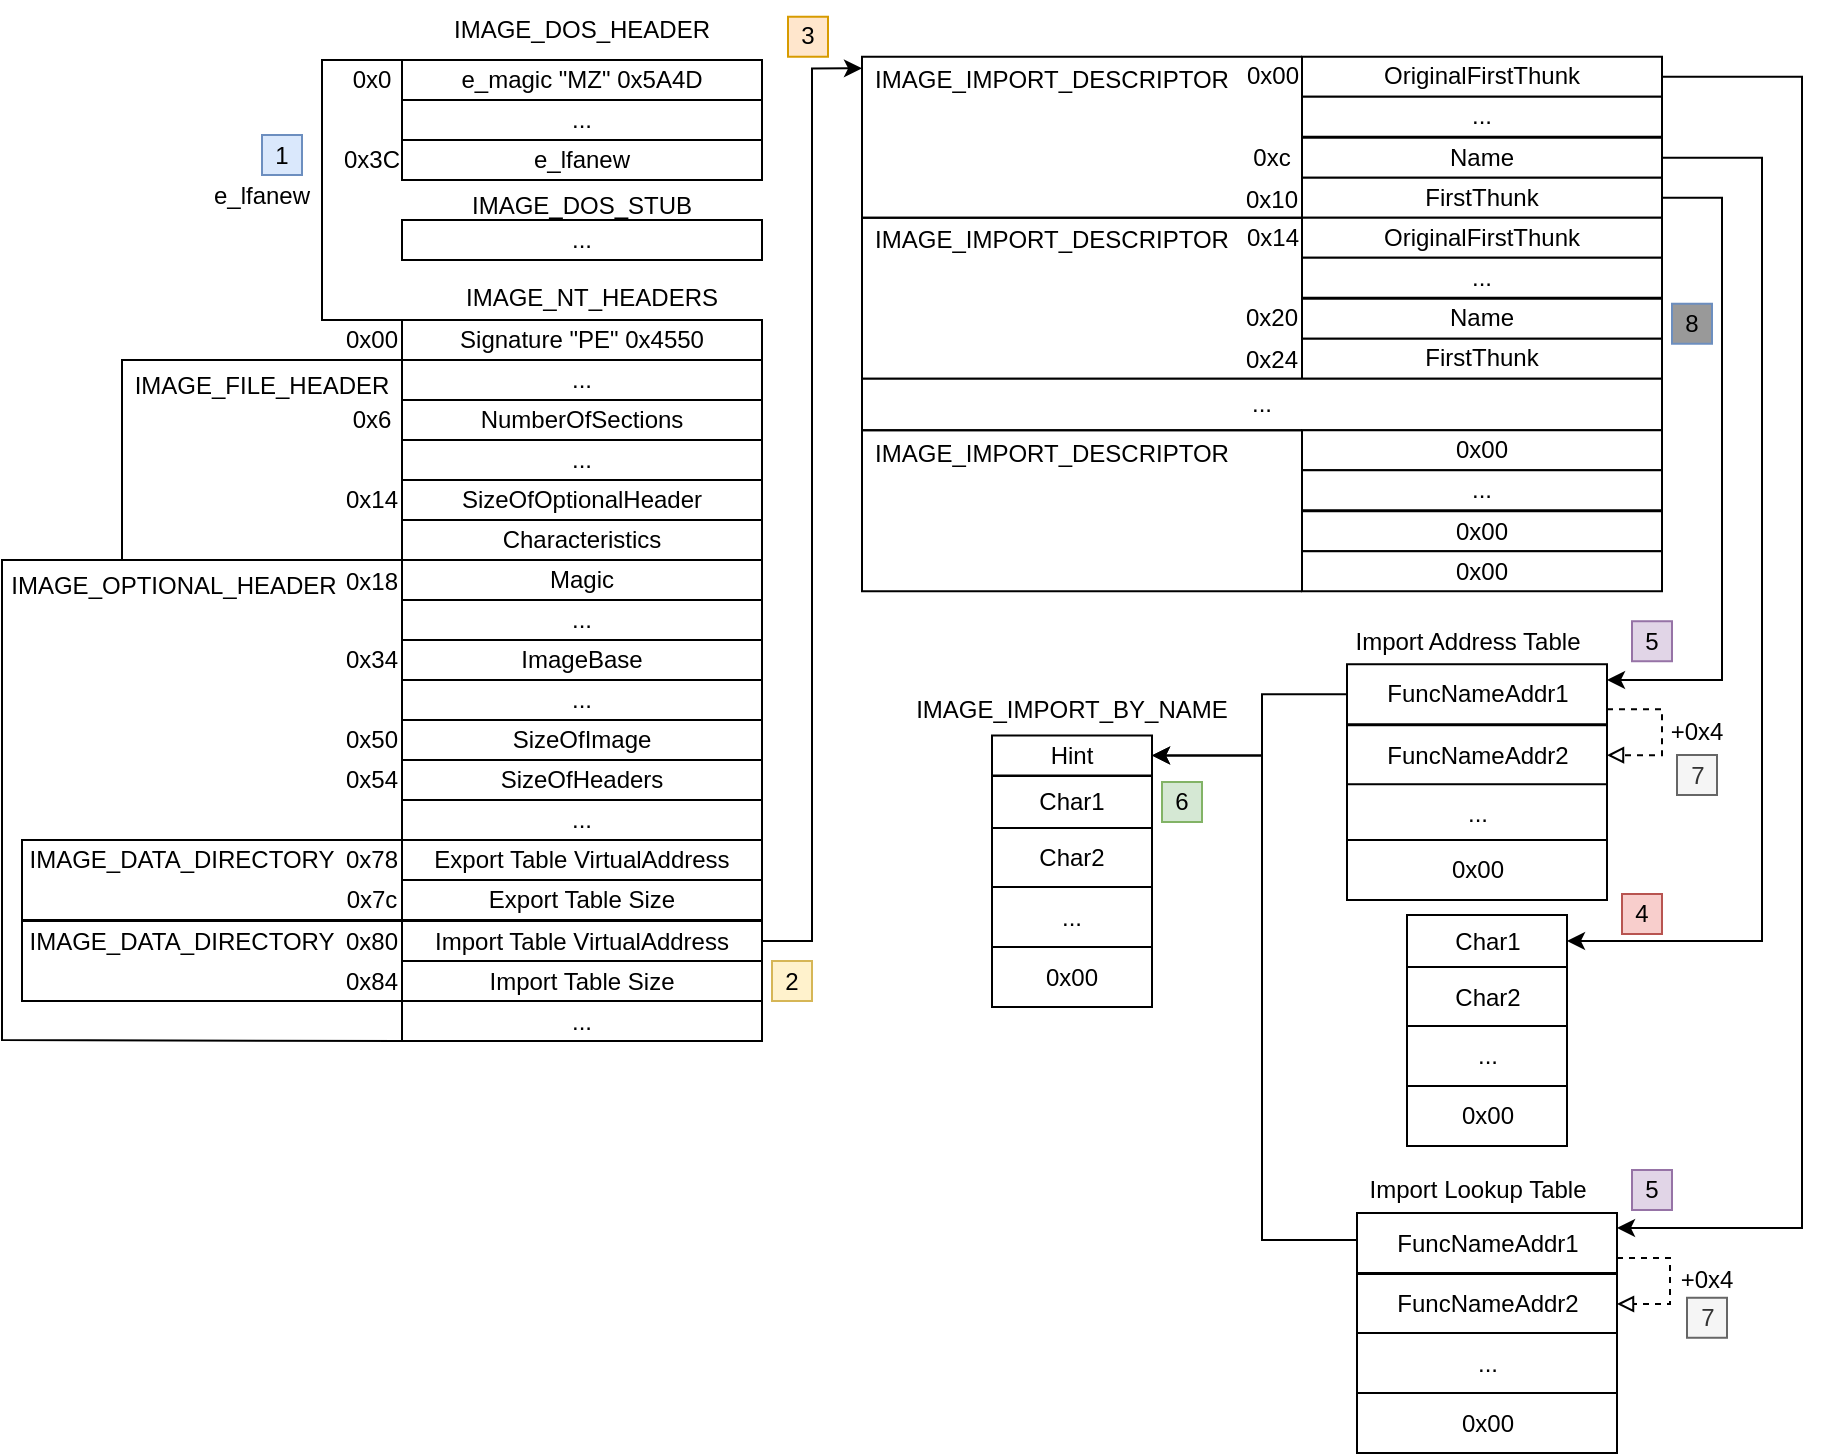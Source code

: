 <mxfile version="22.1.7" type="onedrive">
  <diagram name="Page-1" id="iaWcJhKdrhirkMaxKd2l">
    <mxGraphModel grid="1" page="1" gridSize="10" guides="1" tooltips="1" connect="1" arrows="1" fold="1" pageScale="1" pageWidth="827" pageHeight="1169" math="0" shadow="0">
      <root>
        <mxCell id="0" />
        <mxCell id="1" parent="0" />
        <mxCell id="RPEUt30MXAKX7aW0khqZ-259" value="Signature &quot;PE&quot; 0x4550" style="rounded=0;whiteSpace=wrap;html=1;" vertex="1" parent="1">
          <mxGeometry x="200" y="440" width="180" height="20" as="geometry" />
        </mxCell>
        <mxCell id="RPEUt30MXAKX7aW0khqZ-260" value="..." style="rounded=0;whiteSpace=wrap;html=1;" vertex="1" parent="1">
          <mxGeometry x="200" y="460" width="180" height="20" as="geometry" />
        </mxCell>
        <mxCell id="RPEUt30MXAKX7aW0khqZ-264" value="0x18" style="text;html=1;strokeColor=none;fillColor=none;align=center;verticalAlign=middle;whiteSpace=wrap;rounded=0;" vertex="1" parent="1">
          <mxGeometry x="170" y="558.5" width="30" height="25" as="geometry" />
        </mxCell>
        <mxCell id="RPEUt30MXAKX7aW0khqZ-270" value="IMAGE_DOS_HEADER" style="text;html=1;strokeColor=none;fillColor=none;align=center;verticalAlign=middle;whiteSpace=wrap;rounded=0;" vertex="1" parent="1">
          <mxGeometry x="230" y="280" width="120" height="30" as="geometry" />
        </mxCell>
        <mxCell id="RPEUt30MXAKX7aW0khqZ-367" value="e_lfanew" style="text;html=1;strokeColor=none;fillColor=none;align=center;verticalAlign=middle;whiteSpace=wrap;rounded=0;" vertex="1" parent="1">
          <mxGeometry x="100" y="367.5" width="60" height="20" as="geometry" />
        </mxCell>
        <mxCell id="RPEUt30MXAKX7aW0khqZ-401" value="" style="rounded=0;whiteSpace=wrap;html=1;" vertex="1" parent="1">
          <mxGeometry x="200" y="310" width="180" height="20" as="geometry" />
        </mxCell>
        <mxCell id="RPEUt30MXAKX7aW0khqZ-402" value="..." style="rounded=0;whiteSpace=wrap;html=1;" vertex="1" parent="1">
          <mxGeometry x="200" y="330" width="180" height="20" as="geometry" />
        </mxCell>
        <mxCell id="RPEUt30MXAKX7aW0khqZ-403" value="e_lfanew" style="rounded=0;whiteSpace=wrap;html=1;" vertex="1" parent="1">
          <mxGeometry x="200" y="350" width="180" height="20" as="geometry" />
        </mxCell>
        <mxCell id="RPEUt30MXAKX7aW0khqZ-404" value="0x3C" style="text;html=1;strokeColor=none;fillColor=none;align=center;verticalAlign=middle;whiteSpace=wrap;rounded=0;" vertex="1" parent="1">
          <mxGeometry x="170" y="347.5" width="30" height="25" as="geometry" />
        </mxCell>
        <mxCell id="RPEUt30MXAKX7aW0khqZ-405" value="e_magic &quot;MZ&quot; 0x5A4D" style="rounded=0;whiteSpace=wrap;html=1;" vertex="1" parent="1">
          <mxGeometry x="200" y="310" width="180" height="20" as="geometry" />
        </mxCell>
        <mxCell id="RPEUt30MXAKX7aW0khqZ-406" value="0x0" style="text;html=1;strokeColor=none;fillColor=none;align=center;verticalAlign=middle;whiteSpace=wrap;rounded=0;" vertex="1" parent="1">
          <mxGeometry x="170" y="310" width="30" height="20" as="geometry" />
        </mxCell>
        <mxCell id="RPEUt30MXAKX7aW0khqZ-407" value="IMAGE_NT_HEADERS" style="text;html=1;strokeColor=none;fillColor=none;align=center;verticalAlign=middle;whiteSpace=wrap;rounded=0;" vertex="1" parent="1">
          <mxGeometry x="235" y="420" width="120" height="18" as="geometry" />
        </mxCell>
        <mxCell id="RPEUt30MXAKX7aW0khqZ-411" value="" style="endArrow=none;html=1;rounded=0;exitX=0;exitY=0;exitDx=0;exitDy=0;entryX=0;entryY=0;entryDx=0;entryDy=0;" edge="1" parent="1" source="RPEUt30MXAKX7aW0khqZ-405" target="RPEUt30MXAKX7aW0khqZ-259">
          <mxGeometry width="50" height="50" relative="1" as="geometry">
            <mxPoint x="390" y="500" as="sourcePoint" />
            <mxPoint x="200" y="400" as="targetPoint" />
            <Array as="points">
              <mxPoint x="160" y="310" />
              <mxPoint x="160" y="440" />
            </Array>
          </mxGeometry>
        </mxCell>
        <mxCell id="RPEUt30MXAKX7aW0khqZ-412" value="IMAGE_DOS_STUB" style="text;html=1;strokeColor=none;fillColor=none;align=center;verticalAlign=middle;whiteSpace=wrap;rounded=0;" vertex="1" parent="1">
          <mxGeometry x="225" y="367.5" width="130" height="30" as="geometry" />
        </mxCell>
        <mxCell id="RPEUt30MXAKX7aW0khqZ-413" value="..." style="rounded=0;whiteSpace=wrap;html=1;" vertex="1" parent="1">
          <mxGeometry x="200" y="390" width="180" height="20" as="geometry" />
        </mxCell>
        <mxCell id="RPEUt30MXAKX7aW0khqZ-415" value="0x00" style="text;html=1;strokeColor=none;fillColor=none;align=center;verticalAlign=middle;whiteSpace=wrap;rounded=0;" vertex="1" parent="1">
          <mxGeometry x="170" y="440" width="30" height="20" as="geometry" />
        </mxCell>
        <mxCell id="RPEUt30MXAKX7aW0khqZ-417" value="..." style="rounded=0;whiteSpace=wrap;html=1;" vertex="1" parent="1">
          <mxGeometry x="200" y="500" width="180" height="20" as="geometry" />
        </mxCell>
        <mxCell id="RPEUt30MXAKX7aW0khqZ-418" value="NumberOfSections" style="rounded=0;whiteSpace=wrap;html=1;" vertex="1" parent="1">
          <mxGeometry x="200" y="480" width="180" height="20" as="geometry" />
        </mxCell>
        <mxCell id="RPEUt30MXAKX7aW0khqZ-419" value="SizeOfOptionalHeader" style="rounded=0;whiteSpace=wrap;html=1;" vertex="1" parent="1">
          <mxGeometry x="200" y="520" width="180" height="20" as="geometry" />
        </mxCell>
        <mxCell id="RPEUt30MXAKX7aW0khqZ-420" value="Characteristics" style="rounded=0;whiteSpace=wrap;html=1;" vertex="1" parent="1">
          <mxGeometry x="200" y="540" width="180" height="20" as="geometry" />
        </mxCell>
        <mxCell id="RPEUt30MXAKX7aW0khqZ-421" value="" style="endArrow=none;html=1;rounded=0;exitX=0;exitY=0;exitDx=0;exitDy=0;entryX=0;entryY=1;entryDx=0;entryDy=0;" edge="1" parent="1" target="RPEUt30MXAKX7aW0khqZ-420">
          <mxGeometry width="50" height="50" relative="1" as="geometry">
            <mxPoint x="200" y="460" as="sourcePoint" />
            <mxPoint x="200" y="590" as="targetPoint" />
            <Array as="points">
              <mxPoint x="60" y="460" />
              <mxPoint x="60" y="560" />
            </Array>
          </mxGeometry>
        </mxCell>
        <mxCell id="RPEUt30MXAKX7aW0khqZ-425" value="IMAGE_FILE_HEADER" style="text;html=1;strokeColor=none;fillColor=none;align=center;verticalAlign=middle;whiteSpace=wrap;rounded=0;" vertex="1" parent="1">
          <mxGeometry x="65" y="460" width="130" height="25" as="geometry" />
        </mxCell>
        <mxCell id="RPEUt30MXAKX7aW0khqZ-427" value="0x6" style="text;html=1;strokeColor=none;fillColor=none;align=center;verticalAlign=middle;whiteSpace=wrap;rounded=0;" vertex="1" parent="1">
          <mxGeometry x="170" y="480" width="30" height="20" as="geometry" />
        </mxCell>
        <mxCell id="RPEUt30MXAKX7aW0khqZ-428" value="0x14" style="text;html=1;strokeColor=none;fillColor=none;align=center;verticalAlign=middle;whiteSpace=wrap;rounded=0;" vertex="1" parent="1">
          <mxGeometry x="170" y="520" width="30" height="20" as="geometry" />
        </mxCell>
        <mxCell id="RPEUt30MXAKX7aW0khqZ-429" value="Magic" style="rounded=0;whiteSpace=wrap;html=1;" vertex="1" parent="1">
          <mxGeometry x="200" y="560" width="180" height="20" as="geometry" />
        </mxCell>
        <mxCell id="RPEUt30MXAKX7aW0khqZ-430" value="" style="endArrow=none;html=1;rounded=0;exitX=0;exitY=0;exitDx=0;exitDy=0;entryX=0;entryY=1;entryDx=0;entryDy=0;" edge="1" parent="1" target="RPEUt30MXAKX7aW0khqZ-454">
          <mxGeometry width="50" height="50" relative="1" as="geometry">
            <mxPoint x="200" y="560" as="sourcePoint" />
            <mxPoint x="200.0" y="900.5" as="targetPoint" />
            <Array as="points">
              <mxPoint y="560" />
              <mxPoint y="800" />
            </Array>
          </mxGeometry>
        </mxCell>
        <mxCell id="RPEUt30MXAKX7aW0khqZ-431" value="IMAGE_OPTIONAL_HEADER" style="text;html=1;strokeColor=none;fillColor=none;align=center;verticalAlign=middle;whiteSpace=wrap;rounded=0;" vertex="1" parent="1">
          <mxGeometry x="6" y="560" width="160" height="25" as="geometry" />
        </mxCell>
        <mxCell id="RPEUt30MXAKX7aW0khqZ-432" value="..." style="rounded=0;whiteSpace=wrap;html=1;" vertex="1" parent="1">
          <mxGeometry x="200" y="580" width="180" height="20" as="geometry" />
        </mxCell>
        <mxCell id="RPEUt30MXAKX7aW0khqZ-433" value="ImageBase" style="rounded=0;whiteSpace=wrap;html=1;" vertex="1" parent="1">
          <mxGeometry x="200" y="600" width="180" height="20" as="geometry" />
        </mxCell>
        <mxCell id="RPEUt30MXAKX7aW0khqZ-434" value="0x34" style="text;html=1;strokeColor=none;fillColor=none;align=center;verticalAlign=middle;whiteSpace=wrap;rounded=0;" vertex="1" parent="1">
          <mxGeometry x="170" y="597.5" width="30" height="25" as="geometry" />
        </mxCell>
        <mxCell id="RPEUt30MXAKX7aW0khqZ-435" value="..." style="rounded=0;whiteSpace=wrap;html=1;" vertex="1" parent="1">
          <mxGeometry x="200" y="620" width="180" height="20" as="geometry" />
        </mxCell>
        <mxCell id="RPEUt30MXAKX7aW0khqZ-436" value="SizeOfImage" style="rounded=0;whiteSpace=wrap;html=1;" vertex="1" parent="1">
          <mxGeometry x="200" y="640" width="180" height="20" as="geometry" />
        </mxCell>
        <mxCell id="RPEUt30MXAKX7aW0khqZ-437" value="SizeOfHeaders" style="rounded=0;whiteSpace=wrap;html=1;" vertex="1" parent="1">
          <mxGeometry x="200" y="660" width="180" height="20" as="geometry" />
        </mxCell>
        <mxCell id="RPEUt30MXAKX7aW0khqZ-438" value="0x50" style="text;html=1;strokeColor=none;fillColor=none;align=center;verticalAlign=middle;whiteSpace=wrap;rounded=0;" vertex="1" parent="1">
          <mxGeometry x="170" y="637.5" width="30" height="25" as="geometry" />
        </mxCell>
        <mxCell id="RPEUt30MXAKX7aW0khqZ-439" value="0x54" style="text;html=1;strokeColor=none;fillColor=none;align=center;verticalAlign=middle;whiteSpace=wrap;rounded=0;" vertex="1" parent="1">
          <mxGeometry x="170" y="657.5" width="30" height="25" as="geometry" />
        </mxCell>
        <mxCell id="RPEUt30MXAKX7aW0khqZ-441" value="..." style="rounded=0;whiteSpace=wrap;html=1;" vertex="1" parent="1">
          <mxGeometry x="200" y="680" width="180" height="20" as="geometry" />
        </mxCell>
        <mxCell id="RPEUt30MXAKX7aW0khqZ-442" value="Export Table VirtualAddress" style="rounded=0;whiteSpace=wrap;html=1;" vertex="1" parent="1">
          <mxGeometry x="200" y="700" width="180" height="20" as="geometry" />
        </mxCell>
        <mxCell id="RPEUt30MXAKX7aW0khqZ-443" value="Export Table&amp;nbsp;Size" style="rounded=0;whiteSpace=wrap;html=1;" vertex="1" parent="1">
          <mxGeometry x="200" y="720" width="180" height="20" as="geometry" />
        </mxCell>
        <mxCell id="RPEUt30MXAKX7aW0khqZ-444" value="IMAGE_DATA_DIRECTORY" style="text;html=1;strokeColor=none;fillColor=none;align=center;verticalAlign=middle;whiteSpace=wrap;rounded=0;" vertex="1" parent="1">
          <mxGeometry x="10" y="695" width="160" height="30" as="geometry" />
        </mxCell>
        <mxCell id="RPEUt30MXAKX7aW0khqZ-445" value="" style="endArrow=none;html=1;rounded=0;exitX=0;exitY=1;exitDx=0;exitDy=0;entryX=0;entryY=1;entryDx=0;entryDy=0;" edge="1" parent="1" source="RPEUt30MXAKX7aW0khqZ-441" target="RPEUt30MXAKX7aW0khqZ-443">
          <mxGeometry width="50" height="50" relative="1" as="geometry">
            <mxPoint x="290" y="650" as="sourcePoint" />
            <mxPoint x="200" y="900" as="targetPoint" />
            <Array as="points">
              <mxPoint x="10" y="700" />
              <mxPoint x="10" y="740" />
            </Array>
          </mxGeometry>
        </mxCell>
        <mxCell id="RPEUt30MXAKX7aW0khqZ-446" value="0x78" style="text;html=1;strokeColor=none;fillColor=none;align=center;verticalAlign=middle;whiteSpace=wrap;rounded=0;" vertex="1" parent="1">
          <mxGeometry x="170" y="697.5" width="30" height="25" as="geometry" />
        </mxCell>
        <mxCell id="RPEUt30MXAKX7aW0khqZ-447" value="0x7c" style="text;html=1;strokeColor=none;fillColor=none;align=center;verticalAlign=middle;whiteSpace=wrap;rounded=0;" vertex="1" parent="1">
          <mxGeometry x="170" y="717.5" width="30" height="25" as="geometry" />
        </mxCell>
        <mxCell id="FQel6-8f5F8m7YJXMjP5-115" style="edgeStyle=orthogonalEdgeStyle;rounded=0;orthogonalLoop=1;jettySize=auto;html=1;exitX=1;exitY=0.5;exitDx=0;exitDy=0;entryX=0;entryY=0.25;entryDx=0;entryDy=0;" edge="1" parent="1" source="RPEUt30MXAKX7aW0khqZ-449" target="RPEUt30MXAKX7aW0khqZ-473">
          <mxGeometry relative="1" as="geometry" />
        </mxCell>
        <mxCell id="RPEUt30MXAKX7aW0khqZ-449" value="Import Table VirtualAddress" style="rounded=0;whiteSpace=wrap;html=1;" vertex="1" parent="1">
          <mxGeometry x="200" y="740.5" width="180" height="20" as="geometry" />
        </mxCell>
        <mxCell id="RPEUt30MXAKX7aW0khqZ-450" value="Import Table&amp;nbsp;Size" style="rounded=0;whiteSpace=wrap;html=1;" vertex="1" parent="1">
          <mxGeometry x="200" y="760.5" width="180" height="20" as="geometry" />
        </mxCell>
        <mxCell id="RPEUt30MXAKX7aW0khqZ-451" value="0x80" style="text;html=1;strokeColor=none;fillColor=none;align=center;verticalAlign=middle;whiteSpace=wrap;rounded=0;" vertex="1" parent="1">
          <mxGeometry x="170" y="738" width="30" height="25" as="geometry" />
        </mxCell>
        <mxCell id="RPEUt30MXAKX7aW0khqZ-452" value="0x84" style="text;html=1;strokeColor=none;fillColor=none;align=center;verticalAlign=middle;whiteSpace=wrap;rounded=0;" vertex="1" parent="1">
          <mxGeometry x="170" y="758" width="30" height="25" as="geometry" />
        </mxCell>
        <mxCell id="RPEUt30MXAKX7aW0khqZ-454" value="..." style="rounded=0;whiteSpace=wrap;html=1;" vertex="1" parent="1">
          <mxGeometry x="200" y="780.5" width="180" height="20" as="geometry" />
        </mxCell>
        <mxCell id="RPEUt30MXAKX7aW0khqZ-466" value="IMAGE_DATA_DIRECTORY" style="text;html=1;strokeColor=none;fillColor=none;align=center;verticalAlign=middle;whiteSpace=wrap;rounded=0;" vertex="1" parent="1">
          <mxGeometry x="10" y="735.5" width="160" height="30" as="geometry" />
        </mxCell>
        <mxCell id="RPEUt30MXAKX7aW0khqZ-467" value="" style="endArrow=none;html=1;rounded=0;exitX=0;exitY=1;exitDx=0;exitDy=0;entryX=0;entryY=1;entryDx=0;entryDy=0;" edge="1" parent="1">
          <mxGeometry width="50" height="50" relative="1" as="geometry">
            <mxPoint x="200" y="740.5" as="sourcePoint" />
            <mxPoint x="200" y="780.5" as="targetPoint" />
            <Array as="points">
              <mxPoint x="10" y="740.5" />
              <mxPoint x="10" y="780.5" />
            </Array>
          </mxGeometry>
        </mxCell>
        <mxCell id="FQel6-8f5F8m7YJXMjP5-104" style="edgeStyle=orthogonalEdgeStyle;rounded=0;orthogonalLoop=1;jettySize=auto;html=1;exitX=1;exitY=0.5;exitDx=0;exitDy=0;entryX=1;entryY=0.25;entryDx=0;entryDy=0;" edge="1" parent="1" source="RPEUt30MXAKX7aW0khqZ-474" target="FQel6-8f5F8m7YJXMjP5-95">
          <mxGeometry relative="1" as="geometry">
            <Array as="points">
              <mxPoint x="900" y="318" />
              <mxPoint x="900" y="894" />
            </Array>
          </mxGeometry>
        </mxCell>
        <mxCell id="RPEUt30MXAKX7aW0khqZ-474" value="OriginalFirstThunk" style="rounded=0;whiteSpace=wrap;html=1;" vertex="1" parent="1">
          <mxGeometry x="650" y="308.37" width="180" height="20" as="geometry" />
        </mxCell>
        <mxCell id="FQel6-8f5F8m7YJXMjP5-105" style="edgeStyle=orthogonalEdgeStyle;rounded=0;orthogonalLoop=1;jettySize=auto;html=1;exitX=1;exitY=0.5;exitDx=0;exitDy=0;entryX=1;entryY=0.5;entryDx=0;entryDy=0;" edge="1" parent="1" source="RPEUt30MXAKX7aW0khqZ-475" target="FQel6-8f5F8m7YJXMjP5-99">
          <mxGeometry relative="1" as="geometry">
            <Array as="points">
              <mxPoint x="880" y="359" />
              <mxPoint x="880" y="750" />
            </Array>
          </mxGeometry>
        </mxCell>
        <mxCell id="RPEUt30MXAKX7aW0khqZ-475" value="Name" style="rounded=0;whiteSpace=wrap;html=1;" vertex="1" parent="1">
          <mxGeometry x="650" y="348.87" width="180" height="20" as="geometry" />
        </mxCell>
        <mxCell id="RPEUt30MXAKX7aW0khqZ-476" value="0xc" style="text;html=1;strokeColor=none;fillColor=none;align=center;verticalAlign=middle;whiteSpace=wrap;rounded=0;" vertex="1" parent="1">
          <mxGeometry x="620" y="346.37" width="30" height="25" as="geometry" />
        </mxCell>
        <mxCell id="FQel6-8f5F8m7YJXMjP5-106" style="edgeStyle=orthogonalEdgeStyle;rounded=0;orthogonalLoop=1;jettySize=auto;html=1;exitX=1;exitY=0.5;exitDx=0;exitDy=0;entryX=1;entryY=0.25;entryDx=0;entryDy=0;" edge="1" parent="1" source="RPEUt30MXAKX7aW0khqZ-478" target="FQel6-8f5F8m7YJXMjP5-67">
          <mxGeometry relative="1" as="geometry">
            <Array as="points">
              <mxPoint x="860" y="379" />
              <mxPoint x="860" y="620" />
              <mxPoint x="802" y="620" />
            </Array>
          </mxGeometry>
        </mxCell>
        <mxCell id="RPEUt30MXAKX7aW0khqZ-478" value="FirstThunk" style="rounded=0;whiteSpace=wrap;html=1;" vertex="1" parent="1">
          <mxGeometry x="650" y="368.87" width="180" height="20" as="geometry" />
        </mxCell>
        <mxCell id="RPEUt30MXAKX7aW0khqZ-481" value="0x10" style="text;html=1;strokeColor=none;fillColor=none;align=center;verticalAlign=middle;whiteSpace=wrap;rounded=0;" vertex="1" parent="1">
          <mxGeometry x="620" y="367.37" width="30" height="25" as="geometry" />
        </mxCell>
        <mxCell id="bPpP96jrtMA3Vdxw06hq-1" value="1" style="text;html=1;strokeColor=#6c8ebf;fillColor=#dae8fc;align=center;verticalAlign=middle;whiteSpace=wrap;rounded=0;" vertex="1" parent="1">
          <mxGeometry x="130" y="347.5" width="20" height="20" as="geometry" />
        </mxCell>
        <mxCell id="bPpP96jrtMA3Vdxw06hq-2" value="2" style="text;html=1;strokeColor=#d6b656;fillColor=#fff2cc;align=center;verticalAlign=middle;whiteSpace=wrap;rounded=0;" vertex="1" parent="1">
          <mxGeometry x="385" y="760.5" width="20" height="20" as="geometry" />
        </mxCell>
        <mxCell id="FQel6-8f5F8m7YJXMjP5-11" value="..." style="rounded=0;whiteSpace=wrap;html=1;" vertex="1" parent="1">
          <mxGeometry x="650" y="328.37" width="180" height="20" as="geometry" />
        </mxCell>
        <mxCell id="FQel6-8f5F8m7YJXMjP5-14" value="0x00" style="text;html=1;strokeColor=none;fillColor=none;align=center;verticalAlign=middle;whiteSpace=wrap;rounded=0;" vertex="1" parent="1">
          <mxGeometry x="620" y="308.37" width="31" height="20" as="geometry" />
        </mxCell>
        <mxCell id="FQel6-8f5F8m7YJXMjP5-18" value="" style="endArrow=none;html=1;rounded=0;edgeStyle=orthogonalEdgeStyle;entryX=0;entryY=0;entryDx=0;entryDy=0;exitX=0;exitY=1;exitDx=0;exitDy=0;" edge="1" parent="1" source="RPEUt30MXAKX7aW0khqZ-478" target="RPEUt30MXAKX7aW0khqZ-474">
          <mxGeometry width="50" height="50" relative="1" as="geometry">
            <mxPoint x="650" y="389.37" as="sourcePoint" />
            <mxPoint x="650" y="308.37" as="targetPoint" />
            <Array as="points">
              <mxPoint x="430" y="389.12" />
              <mxPoint x="430" y="308.12" />
            </Array>
          </mxGeometry>
        </mxCell>
        <mxCell id="RPEUt30MXAKX7aW0khqZ-473" value="IMAGE_IMPORT_DESCRIPTOR" style="text;html=1;strokeColor=none;fillColor=none;align=center;verticalAlign=middle;whiteSpace=wrap;rounded=0;" vertex="1" parent="1">
          <mxGeometry x="430" y="308.37" width="190" height="23.25" as="geometry" />
        </mxCell>
        <mxCell id="FQel6-8f5F8m7YJXMjP5-19" value="OriginalFirstThunk" style="rounded=0;whiteSpace=wrap;html=1;" vertex="1" parent="1">
          <mxGeometry x="650" y="388.87" width="180" height="20" as="geometry" />
        </mxCell>
        <mxCell id="FQel6-8f5F8m7YJXMjP5-20" value="Name" style="rounded=0;whiteSpace=wrap;html=1;" vertex="1" parent="1">
          <mxGeometry x="650" y="429.37" width="180" height="20" as="geometry" />
        </mxCell>
        <mxCell id="FQel6-8f5F8m7YJXMjP5-21" value="0x20" style="text;html=1;strokeColor=none;fillColor=none;align=center;verticalAlign=middle;whiteSpace=wrap;rounded=0;" vertex="1" parent="1">
          <mxGeometry x="620" y="426.87" width="30" height="25" as="geometry" />
        </mxCell>
        <mxCell id="FQel6-8f5F8m7YJXMjP5-22" value="FirstThunk" style="rounded=0;whiteSpace=wrap;html=1;" vertex="1" parent="1">
          <mxGeometry x="650" y="449.37" width="180" height="20" as="geometry" />
        </mxCell>
        <mxCell id="FQel6-8f5F8m7YJXMjP5-23" value="0x24" style="text;html=1;strokeColor=none;fillColor=none;align=center;verticalAlign=middle;whiteSpace=wrap;rounded=0;" vertex="1" parent="1">
          <mxGeometry x="620" y="447.87" width="30" height="25" as="geometry" />
        </mxCell>
        <mxCell id="FQel6-8f5F8m7YJXMjP5-25" value="..." style="rounded=0;whiteSpace=wrap;html=1;" vertex="1" parent="1">
          <mxGeometry x="650" y="408.87" width="180" height="20" as="geometry" />
        </mxCell>
        <mxCell id="FQel6-8f5F8m7YJXMjP5-26" value="0x14" style="text;html=1;strokeColor=none;fillColor=none;align=center;verticalAlign=middle;whiteSpace=wrap;rounded=0;" vertex="1" parent="1">
          <mxGeometry x="620" y="388.87" width="31" height="20" as="geometry" />
        </mxCell>
        <mxCell id="FQel6-8f5F8m7YJXMjP5-27" value="" style="endArrow=none;html=1;rounded=0;edgeStyle=orthogonalEdgeStyle;entryX=0;entryY=0;entryDx=0;entryDy=0;exitX=0;exitY=1;exitDx=0;exitDy=0;" edge="1" parent="1" source="FQel6-8f5F8m7YJXMjP5-22" target="FQel6-8f5F8m7YJXMjP5-19">
          <mxGeometry width="50" height="50" relative="1" as="geometry">
            <mxPoint x="650" y="469.87" as="sourcePoint" />
            <mxPoint x="650" y="388.87" as="targetPoint" />
            <Array as="points">
              <mxPoint x="430" y="469.62" />
              <mxPoint x="430" y="388.62" />
            </Array>
          </mxGeometry>
        </mxCell>
        <mxCell id="FQel6-8f5F8m7YJXMjP5-28" value="IMAGE_IMPORT_DESCRIPTOR" style="text;html=1;strokeColor=none;fillColor=none;align=center;verticalAlign=middle;whiteSpace=wrap;rounded=0;" vertex="1" parent="1">
          <mxGeometry x="430" y="388.87" width="190" height="23.25" as="geometry" />
        </mxCell>
        <mxCell id="FQel6-8f5F8m7YJXMjP5-29" value="..." style="rounded=0;whiteSpace=wrap;html=1;" vertex="1" parent="1">
          <mxGeometry x="430" y="469.37" width="400" height="25.75" as="geometry" />
        </mxCell>
        <mxCell id="FQel6-8f5F8m7YJXMjP5-37" value="0x00" style="rounded=0;whiteSpace=wrap;html=1;" vertex="1" parent="1">
          <mxGeometry x="650" y="495.12" width="180" height="20" as="geometry" />
        </mxCell>
        <mxCell id="FQel6-8f5F8m7YJXMjP5-38" value="0x00" style="rounded=0;whiteSpace=wrap;html=1;" vertex="1" parent="1">
          <mxGeometry x="650" y="535.62" width="180" height="20" as="geometry" />
        </mxCell>
        <mxCell id="FQel6-8f5F8m7YJXMjP5-40" value="0x00" style="rounded=0;whiteSpace=wrap;html=1;" vertex="1" parent="1">
          <mxGeometry x="650" y="555.62" width="180" height="20" as="geometry" />
        </mxCell>
        <mxCell id="FQel6-8f5F8m7YJXMjP5-42" value="..." style="rounded=0;whiteSpace=wrap;html=1;" vertex="1" parent="1">
          <mxGeometry x="650" y="515.12" width="180" height="20" as="geometry" />
        </mxCell>
        <mxCell id="FQel6-8f5F8m7YJXMjP5-44" value="" style="endArrow=none;html=1;rounded=0;edgeStyle=orthogonalEdgeStyle;entryX=0;entryY=0;entryDx=0;entryDy=0;exitX=0;exitY=1;exitDx=0;exitDy=0;" edge="1" parent="1" source="FQel6-8f5F8m7YJXMjP5-40" target="FQel6-8f5F8m7YJXMjP5-37">
          <mxGeometry width="50" height="50" relative="1" as="geometry">
            <mxPoint x="650" y="576.12" as="sourcePoint" />
            <mxPoint x="650" y="495.12" as="targetPoint" />
            <Array as="points">
              <mxPoint x="430" y="575.87" />
              <mxPoint x="430" y="494.87" />
            </Array>
          </mxGeometry>
        </mxCell>
        <mxCell id="FQel6-8f5F8m7YJXMjP5-45" value="IMAGE_IMPORT_DESCRIPTOR" style="text;html=1;strokeColor=none;fillColor=none;align=center;verticalAlign=middle;whiteSpace=wrap;rounded=0;" vertex="1" parent="1">
          <mxGeometry x="430" y="495.12" width="190" height="23.25" as="geometry" />
        </mxCell>
        <mxCell id="FQel6-8f5F8m7YJXMjP5-46" value="8" style="text;html=1;strokeColor=#6c8ebf;fillColor=#999999;align=center;verticalAlign=middle;whiteSpace=wrap;rounded=0;" vertex="1" parent="1">
          <mxGeometry x="835" y="431.87" width="20" height="20" as="geometry" />
        </mxCell>
        <mxCell id="FQel6-8f5F8m7YJXMjP5-66" value="Import Address Table" style="text;html=1;strokeColor=none;fillColor=none;align=center;verticalAlign=middle;whiteSpace=wrap;rounded=0;" vertex="1" parent="1">
          <mxGeometry x="672.5" y="585.62" width="120" height="30" as="geometry" />
        </mxCell>
        <mxCell id="FQel6-8f5F8m7YJXMjP5-113" style="edgeStyle=orthogonalEdgeStyle;rounded=0;orthogonalLoop=1;jettySize=auto;html=1;exitX=0;exitY=0.5;exitDx=0;exitDy=0;entryX=1;entryY=0.5;entryDx=0;entryDy=0;" edge="1" parent="1" source="FQel6-8f5F8m7YJXMjP5-67" target="FQel6-8f5F8m7YJXMjP5-108">
          <mxGeometry relative="1" as="geometry">
            <Array as="points">
              <mxPoint x="630" y="627" />
              <mxPoint x="630" y="658" />
            </Array>
          </mxGeometry>
        </mxCell>
        <mxCell id="FQel6-8f5F8m7YJXMjP5-116" style="edgeStyle=orthogonalEdgeStyle;rounded=0;orthogonalLoop=1;jettySize=auto;html=1;exitX=1;exitY=0.75;exitDx=0;exitDy=0;entryX=1;entryY=0.5;entryDx=0;entryDy=0;dashed=1;endArrow=block;endFill=0;" edge="1" parent="1" source="FQel6-8f5F8m7YJXMjP5-67" target="FQel6-8f5F8m7YJXMjP5-68">
          <mxGeometry relative="1" as="geometry">
            <Array as="points">
              <mxPoint x="830" y="634" />
              <mxPoint x="830" y="658" />
            </Array>
          </mxGeometry>
        </mxCell>
        <mxCell id="FQel6-8f5F8m7YJXMjP5-67" value="FuncNameAddr1" style="rounded=0;whiteSpace=wrap;html=1;" vertex="1" parent="1">
          <mxGeometry x="672.5" y="612.12" width="130" height="30" as="geometry" />
        </mxCell>
        <mxCell id="FQel6-8f5F8m7YJXMjP5-68" value="FuncNameAddr2" style="rounded=0;whiteSpace=wrap;html=1;" vertex="1" parent="1">
          <mxGeometry x="672.5" y="642.62" width="130" height="30" as="geometry" />
        </mxCell>
        <mxCell id="FQel6-8f5F8m7YJXMjP5-76" value="..." style="rounded=0;whiteSpace=wrap;html=1;" vertex="1" parent="1">
          <mxGeometry x="672.5" y="672.12" width="130" height="30" as="geometry" />
        </mxCell>
        <mxCell id="FQel6-8f5F8m7YJXMjP5-93" value="Import Lookup Table" style="text;html=1;strokeColor=none;fillColor=none;align=center;verticalAlign=middle;whiteSpace=wrap;rounded=0;" vertex="1" parent="1">
          <mxGeometry x="677.5" y="860" width="120" height="30" as="geometry" />
        </mxCell>
        <mxCell id="FQel6-8f5F8m7YJXMjP5-114" style="edgeStyle=orthogonalEdgeStyle;rounded=0;orthogonalLoop=1;jettySize=auto;html=1;exitX=0;exitY=0.5;exitDx=0;exitDy=0;entryX=1;entryY=0.5;entryDx=0;entryDy=0;" edge="1" parent="1" source="FQel6-8f5F8m7YJXMjP5-95" target="FQel6-8f5F8m7YJXMjP5-108">
          <mxGeometry relative="1" as="geometry">
            <Array as="points">
              <mxPoint x="677" y="900" />
              <mxPoint x="630" y="900" />
              <mxPoint x="630" y="658" />
            </Array>
          </mxGeometry>
        </mxCell>
        <mxCell id="FQel6-8f5F8m7YJXMjP5-95" value="FuncNameAddr1" style="rounded=0;whiteSpace=wrap;html=1;" vertex="1" parent="1">
          <mxGeometry x="677.5" y="886.5" width="130" height="30" as="geometry" />
        </mxCell>
        <mxCell id="FQel6-8f5F8m7YJXMjP5-96" value="FuncNameAddr2" style="rounded=0;whiteSpace=wrap;html=1;" vertex="1" parent="1">
          <mxGeometry x="677.5" y="917" width="130" height="30" as="geometry" />
        </mxCell>
        <mxCell id="FQel6-8f5F8m7YJXMjP5-97" value="..." style="rounded=0;whiteSpace=wrap;html=1;" vertex="1" parent="1">
          <mxGeometry x="677.5" y="946.5" width="130" height="30" as="geometry" />
        </mxCell>
        <mxCell id="FQel6-8f5F8m7YJXMjP5-98" value="" style="group" connectable="0" vertex="1" parent="1">
          <mxGeometry x="672.5" y="720" width="130" height="133" as="geometry" />
        </mxCell>
        <mxCell id="FQel6-8f5F8m7YJXMjP5-99" value="Char1" style="rounded=0;whiteSpace=wrap;html=1;" vertex="1" parent="FQel6-8f5F8m7YJXMjP5-98">
          <mxGeometry x="30" y="17.5" width="80" height="26" as="geometry" />
        </mxCell>
        <mxCell id="FQel6-8f5F8m7YJXMjP5-100" value="Char2" style="rounded=0;whiteSpace=wrap;html=1;" vertex="1" parent="FQel6-8f5F8m7YJXMjP5-98">
          <mxGeometry x="30" y="43.5" width="80" height="30" as="geometry" />
        </mxCell>
        <mxCell id="FQel6-8f5F8m7YJXMjP5-101" value="..." style="rounded=0;whiteSpace=wrap;html=1;" vertex="1" parent="FQel6-8f5F8m7YJXMjP5-98">
          <mxGeometry x="30" y="73" width="80" height="30" as="geometry" />
        </mxCell>
        <mxCell id="FQel6-8f5F8m7YJXMjP5-102" value="0x00" style="rounded=0;whiteSpace=wrap;html=1;" vertex="1" parent="FQel6-8f5F8m7YJXMjP5-98">
          <mxGeometry x="30" y="103" width="80" height="30" as="geometry" />
        </mxCell>
        <mxCell id="FQel6-8f5F8m7YJXMjP5-128" value="0x00" style="rounded=0;whiteSpace=wrap;html=1;" vertex="1" parent="FQel6-8f5F8m7YJXMjP5-98">
          <mxGeometry y="-20" width="130" height="30" as="geometry" />
        </mxCell>
        <mxCell id="FQel6-8f5F8m7YJXMjP5-107" value="IMAGE_IMPORT_BY_NAME" style="text;html=1;strokeColor=none;fillColor=none;align=center;verticalAlign=middle;whiteSpace=wrap;rounded=0;" vertex="1" parent="1">
          <mxGeometry x="450" y="625.12" width="170" height="20" as="geometry" />
        </mxCell>
        <mxCell id="FQel6-8f5F8m7YJXMjP5-108" value="Hint" style="rounded=0;whiteSpace=wrap;html=1;" vertex="1" parent="1">
          <mxGeometry x="495" y="647.75" width="80" height="20" as="geometry" />
        </mxCell>
        <mxCell id="FQel6-8f5F8m7YJXMjP5-109" value="Char1" style="rounded=0;whiteSpace=wrap;html=1;" vertex="1" parent="1">
          <mxGeometry x="495" y="668.0" width="80" height="26" as="geometry" />
        </mxCell>
        <mxCell id="FQel6-8f5F8m7YJXMjP5-110" value="Char2" style="rounded=0;whiteSpace=wrap;html=1;" vertex="1" parent="1">
          <mxGeometry x="495" y="694.0" width="80" height="30" as="geometry" />
        </mxCell>
        <mxCell id="FQel6-8f5F8m7YJXMjP5-111" value="..." style="rounded=0;whiteSpace=wrap;html=1;" vertex="1" parent="1">
          <mxGeometry x="495" y="723.5" width="80" height="30" as="geometry" />
        </mxCell>
        <mxCell id="FQel6-8f5F8m7YJXMjP5-112" value="0x00" style="rounded=0;whiteSpace=wrap;html=1;" vertex="1" parent="1">
          <mxGeometry x="495" y="753.5" width="80" height="30" as="geometry" />
        </mxCell>
        <mxCell id="FQel6-8f5F8m7YJXMjP5-117" value="+0x4" style="text;html=1;strokeColor=none;fillColor=none;align=center;verticalAlign=middle;whiteSpace=wrap;rounded=0;" vertex="1" parent="1">
          <mxGeometry x="830" y="637.5" width="35" height="17.5" as="geometry" />
        </mxCell>
        <mxCell id="FQel6-8f5F8m7YJXMjP5-119" style="edgeStyle=orthogonalEdgeStyle;rounded=0;orthogonalLoop=1;jettySize=auto;html=1;exitX=1;exitY=0.75;exitDx=0;exitDy=0;entryX=1;entryY=0.5;entryDx=0;entryDy=0;dashed=1;endArrow=block;endFill=0;" edge="1" parent="1" source="FQel6-8f5F8m7YJXMjP5-95" target="FQel6-8f5F8m7YJXMjP5-96">
          <mxGeometry relative="1" as="geometry">
            <mxPoint x="807.5" y="905.88" as="sourcePoint" />
            <mxPoint x="807.5" y="928.88" as="targetPoint" />
            <Array as="points">
              <mxPoint x="834" y="908.88" />
              <mxPoint x="834" y="931.88" />
            </Array>
          </mxGeometry>
        </mxCell>
        <mxCell id="FQel6-8f5F8m7YJXMjP5-120" value="+0x4" style="text;html=1;strokeColor=none;fillColor=none;align=center;verticalAlign=middle;whiteSpace=wrap;rounded=0;" vertex="1" parent="1">
          <mxGeometry x="840" y="911.38" width="25" height="17.5" as="geometry" />
        </mxCell>
        <mxCell id="FQel6-8f5F8m7YJXMjP5-121" value="3" style="text;html=1;strokeColor=#d79b00;fillColor=#ffe6cc;align=center;verticalAlign=middle;whiteSpace=wrap;rounded=0;" vertex="1" parent="1">
          <mxGeometry x="393" y="288.37" width="20" height="20" as="geometry" />
        </mxCell>
        <mxCell id="FQel6-8f5F8m7YJXMjP5-122" value="4" style="text;html=1;strokeColor=#b85450;fillColor=#f8cecc;align=center;verticalAlign=middle;whiteSpace=wrap;rounded=0;" vertex="1" parent="1">
          <mxGeometry x="810" y="727" width="20" height="20" as="geometry" />
        </mxCell>
        <mxCell id="FQel6-8f5F8m7YJXMjP5-123" value="5" style="text;html=1;strokeColor=#9673a6;fillColor=#e1d5e7;align=center;verticalAlign=middle;whiteSpace=wrap;rounded=0;" vertex="1" parent="1">
          <mxGeometry x="815" y="590.62" width="20" height="20" as="geometry" />
        </mxCell>
        <mxCell id="FQel6-8f5F8m7YJXMjP5-125" value="5" style="text;html=1;strokeColor=#9673a6;fillColor=#e1d5e7;align=center;verticalAlign=middle;whiteSpace=wrap;rounded=0;" vertex="1" parent="1">
          <mxGeometry x="815" y="865" width="20" height="20" as="geometry" />
        </mxCell>
        <mxCell id="FQel6-8f5F8m7YJXMjP5-126" value="6" style="text;html=1;strokeColor=#82b366;fillColor=#d5e8d4;align=center;verticalAlign=middle;whiteSpace=wrap;rounded=0;" vertex="1" parent="1">
          <mxGeometry x="580" y="671" width="20" height="20" as="geometry" />
        </mxCell>
        <mxCell id="FQel6-8f5F8m7YJXMjP5-135" value="0x00" style="rounded=0;whiteSpace=wrap;html=1;" vertex="1" parent="1">
          <mxGeometry x="677.5" y="976.5" width="130" height="30" as="geometry" />
        </mxCell>
        <mxCell id="FQel6-8f5F8m7YJXMjP5-136" value="7" style="text;html=1;strokeColor=#666666;fillColor=#f5f5f5;align=center;verticalAlign=middle;whiteSpace=wrap;rounded=0;fontColor=#333333;" vertex="1" parent="1">
          <mxGeometry x="837.5" y="657.5" width="20" height="20" as="geometry" />
        </mxCell>
        <mxCell id="FQel6-8f5F8m7YJXMjP5-137" value="7" style="text;html=1;strokeColor=#666666;fillColor=#f5f5f5;align=center;verticalAlign=middle;whiteSpace=wrap;rounded=0;fontColor=#333333;" vertex="1" parent="1">
          <mxGeometry x="842.5" y="928.88" width="20" height="20" as="geometry" />
        </mxCell>
      </root>
    </mxGraphModel>
  </diagram>
</mxfile>
